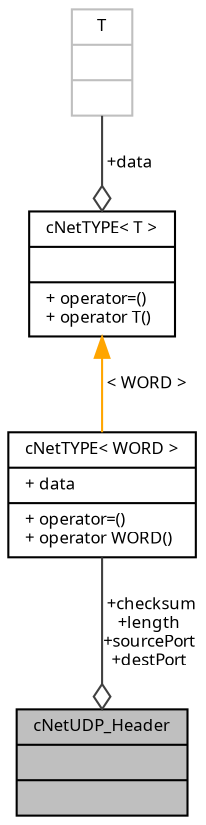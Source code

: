digraph "cNetUDP_Header"
{
  edge [fontname="Sans",fontsize="8",labelfontname="Sans",labelfontsize="8"];
  node [fontname="Sans",fontsize="8",shape=record];
  Node1 [label="{cNetUDP_Header\n||}",height=0.2,width=0.4,color="black", fillcolor="grey75", style="filled", fontcolor="black"];
  Node2 -> Node1 [color="grey25",fontsize="8",style="solid",label=" +checksum\n+length\n+sourcePort\n+destPort" ,arrowhead="odiamond",fontname="Sans"];
  Node2 [label="{cNetTYPE\< WORD \>\n|+ data\l|+ operator=()\l+ operator WORD()\l}",height=0.2,width=0.4,color="black", fillcolor="white", style="filled",URL="$classc_net_t_y_p_e.html"];
  Node3 -> Node2 [dir="back",color="orange",fontsize="8",style="solid",label=" \< WORD \>" ,fontname="Sans"];
  Node3 [label="{cNetTYPE\< T \>\n||+ operator=()\l+ operator T()\l}",height=0.2,width=0.4,color="black", fillcolor="white", style="filled",URL="$classc_net_t_y_p_e.html"];
  Node4 -> Node3 [color="grey25",fontsize="8",style="solid",label=" +data" ,arrowhead="odiamond",fontname="Sans"];
  Node4 [label="{T\n||}",height=0.2,width=0.4,color="grey75", fillcolor="white", style="filled"];
}
